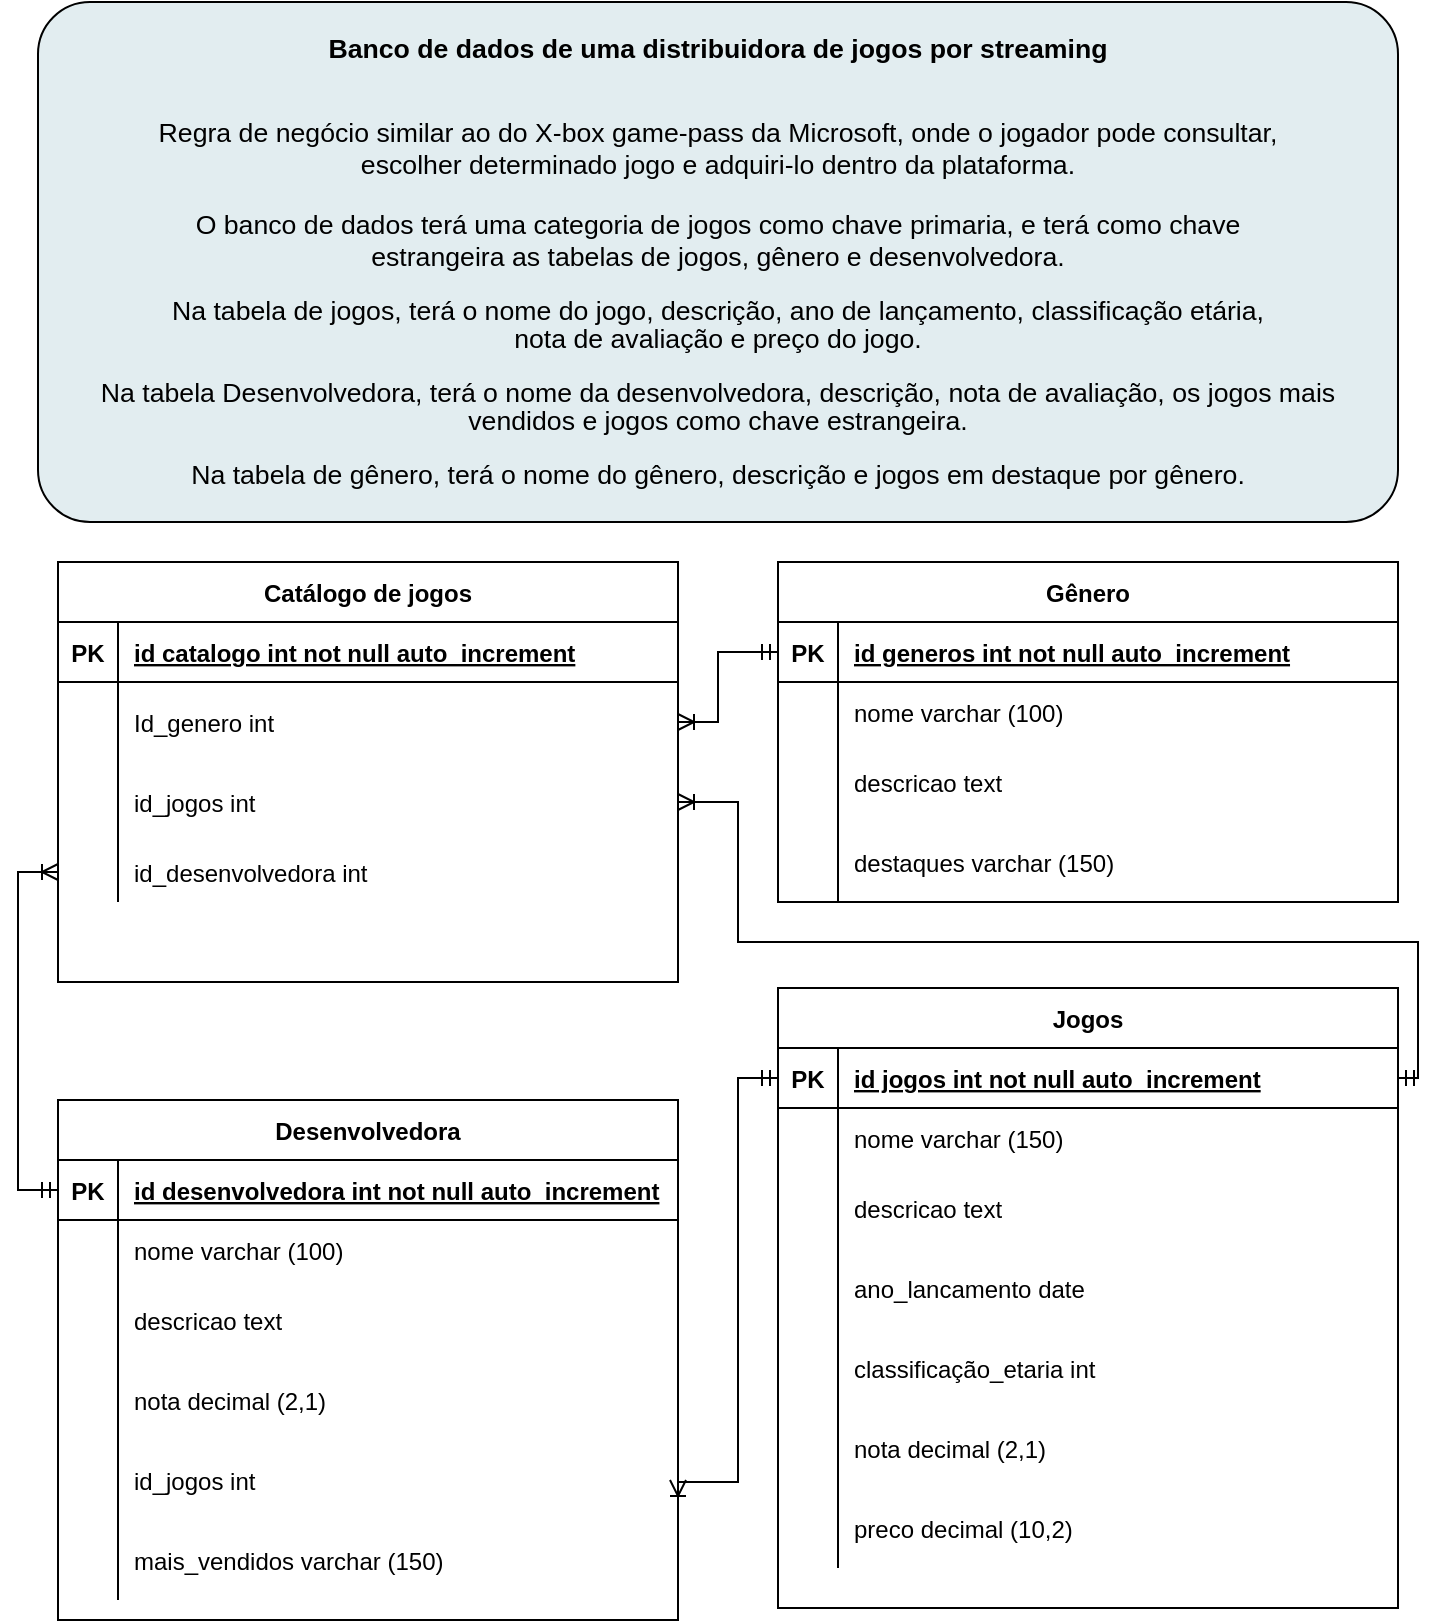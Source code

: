 <mxfile version="20.5.1" type="device"><diagram id="Bnu6wLJjfjW15WHpD5dW" name="Página-1"><mxGraphModel dx="1278" dy="1786" grid="1" gridSize="10" guides="1" tooltips="1" connect="1" arrows="1" fold="1" page="1" pageScale="1" pageWidth="827" pageHeight="1169" math="0" shadow="0"><root><mxCell id="0"/><mxCell id="1" parent="0"/><mxCell id="dO7ic97XobzAoHaATw9W-1" value="Jogos" style="shape=table;startSize=30;container=1;collapsible=1;childLayout=tableLayout;fixedRows=1;rowLines=0;fontStyle=1;align=center;resizeLast=1;" parent="1" vertex="1"><mxGeometry x="460" y="203" width="310" height="310" as="geometry"/></mxCell><mxCell id="dO7ic97XobzAoHaATw9W-2" value="" style="shape=tableRow;horizontal=0;startSize=0;swimlaneHead=0;swimlaneBody=0;fillColor=none;collapsible=0;dropTarget=0;points=[[0,0.5],[1,0.5]];portConstraint=eastwest;top=0;left=0;right=0;bottom=1;" parent="dO7ic97XobzAoHaATw9W-1" vertex="1"><mxGeometry y="30" width="310" height="30" as="geometry"/></mxCell><mxCell id="dO7ic97XobzAoHaATw9W-3" value="PK" style="shape=partialRectangle;connectable=0;fillColor=none;top=0;left=0;bottom=0;right=0;fontStyle=1;overflow=hidden;" parent="dO7ic97XobzAoHaATw9W-2" vertex="1"><mxGeometry width="30" height="30" as="geometry"><mxRectangle width="30" height="30" as="alternateBounds"/></mxGeometry></mxCell><mxCell id="dO7ic97XobzAoHaATw9W-4" value="id jogos int not null auto_increment" style="shape=partialRectangle;connectable=0;fillColor=none;top=0;left=0;bottom=0;right=0;align=left;spacingLeft=6;fontStyle=5;overflow=hidden;" parent="dO7ic97XobzAoHaATw9W-2" vertex="1"><mxGeometry x="30" width="280" height="30" as="geometry"><mxRectangle width="280" height="30" as="alternateBounds"/></mxGeometry></mxCell><mxCell id="dO7ic97XobzAoHaATw9W-5" value="" style="shape=tableRow;horizontal=0;startSize=0;swimlaneHead=0;swimlaneBody=0;fillColor=none;collapsible=0;dropTarget=0;points=[[0,0.5],[1,0.5]];portConstraint=eastwest;top=0;left=0;right=0;bottom=0;" parent="dO7ic97XobzAoHaATw9W-1" vertex="1"><mxGeometry y="60" width="310" height="30" as="geometry"/></mxCell><mxCell id="dO7ic97XobzAoHaATw9W-6" value="" style="shape=partialRectangle;connectable=0;fillColor=none;top=0;left=0;bottom=0;right=0;editable=1;overflow=hidden;" parent="dO7ic97XobzAoHaATw9W-5" vertex="1"><mxGeometry width="30" height="30" as="geometry"><mxRectangle width="30" height="30" as="alternateBounds"/></mxGeometry></mxCell><mxCell id="dO7ic97XobzAoHaATw9W-7" value="nome varchar (150)" style="shape=partialRectangle;connectable=0;fillColor=none;top=0;left=0;bottom=0;right=0;align=left;spacingLeft=6;overflow=hidden;" parent="dO7ic97XobzAoHaATw9W-5" vertex="1"><mxGeometry x="30" width="280" height="30" as="geometry"><mxRectangle width="280" height="30" as="alternateBounds"/></mxGeometry></mxCell><mxCell id="dO7ic97XobzAoHaATw9W-20" value="" style="shape=tableRow;horizontal=0;startSize=0;swimlaneHead=0;swimlaneBody=0;fillColor=none;collapsible=0;dropTarget=0;points=[[0,0.5],[1,0.5]];portConstraint=eastwest;top=0;left=0;right=0;bottom=0;" parent="dO7ic97XobzAoHaATw9W-1" vertex="1"><mxGeometry y="90" width="310" height="40" as="geometry"/></mxCell><mxCell id="dO7ic97XobzAoHaATw9W-21" value="" style="shape=partialRectangle;connectable=0;fillColor=none;top=0;left=0;bottom=0;right=0;editable=1;overflow=hidden;" parent="dO7ic97XobzAoHaATw9W-20" vertex="1"><mxGeometry width="30" height="40" as="geometry"><mxRectangle width="30" height="40" as="alternateBounds"/></mxGeometry></mxCell><mxCell id="dO7ic97XobzAoHaATw9W-22" value="descricao text" style="shape=partialRectangle;connectable=0;fillColor=none;top=0;left=0;bottom=0;right=0;align=left;spacingLeft=6;overflow=hidden;" parent="dO7ic97XobzAoHaATw9W-20" vertex="1"><mxGeometry x="30" width="280" height="40" as="geometry"><mxRectangle width="280" height="40" as="alternateBounds"/></mxGeometry></mxCell><mxCell id="dO7ic97XobzAoHaATw9W-14" value="" style="shape=tableRow;horizontal=0;startSize=0;swimlaneHead=0;swimlaneBody=0;fillColor=none;collapsible=0;dropTarget=0;points=[[0,0.5],[1,0.5]];portConstraint=eastwest;top=0;left=0;right=0;bottom=0;" parent="dO7ic97XobzAoHaATw9W-1" vertex="1"><mxGeometry y="130" width="310" height="40" as="geometry"/></mxCell><mxCell id="dO7ic97XobzAoHaATw9W-15" value="" style="shape=partialRectangle;connectable=0;fillColor=none;top=0;left=0;bottom=0;right=0;editable=1;overflow=hidden;" parent="dO7ic97XobzAoHaATw9W-14" vertex="1"><mxGeometry width="30" height="40" as="geometry"><mxRectangle width="30" height="40" as="alternateBounds"/></mxGeometry></mxCell><mxCell id="dO7ic97XobzAoHaATw9W-16" value="ano_lancamento date" style="shape=partialRectangle;connectable=0;fillColor=none;top=0;left=0;bottom=0;right=0;align=left;spacingLeft=6;overflow=hidden;" parent="dO7ic97XobzAoHaATw9W-14" vertex="1"><mxGeometry x="30" width="280" height="40" as="geometry"><mxRectangle width="280" height="40" as="alternateBounds"/></mxGeometry></mxCell><mxCell id="dO7ic97XobzAoHaATw9W-17" value="" style="shape=tableRow;horizontal=0;startSize=0;swimlaneHead=0;swimlaneBody=0;fillColor=none;collapsible=0;dropTarget=0;points=[[0,0.5],[1,0.5]];portConstraint=eastwest;top=0;left=0;right=0;bottom=0;" parent="dO7ic97XobzAoHaATw9W-1" vertex="1"><mxGeometry y="170" width="310" height="40" as="geometry"/></mxCell><mxCell id="dO7ic97XobzAoHaATw9W-18" value="" style="shape=partialRectangle;connectable=0;fillColor=none;top=0;left=0;bottom=0;right=0;editable=1;overflow=hidden;" parent="dO7ic97XobzAoHaATw9W-17" vertex="1"><mxGeometry width="30" height="40" as="geometry"><mxRectangle width="30" height="40" as="alternateBounds"/></mxGeometry></mxCell><mxCell id="dO7ic97XobzAoHaATw9W-19" value="classificação_etaria int" style="shape=partialRectangle;connectable=0;fillColor=none;top=0;left=0;bottom=0;right=0;align=left;spacingLeft=6;overflow=hidden;" parent="dO7ic97XobzAoHaATw9W-17" vertex="1"><mxGeometry x="30" width="280" height="40" as="geometry"><mxRectangle width="280" height="40" as="alternateBounds"/></mxGeometry></mxCell><mxCell id="dO7ic97XobzAoHaATw9W-23" value="" style="shape=tableRow;horizontal=0;startSize=0;swimlaneHead=0;swimlaneBody=0;fillColor=none;collapsible=0;dropTarget=0;points=[[0,0.5],[1,0.5]];portConstraint=eastwest;top=0;left=0;right=0;bottom=0;" parent="dO7ic97XobzAoHaATw9W-1" vertex="1"><mxGeometry y="210" width="310" height="40" as="geometry"/></mxCell><mxCell id="dO7ic97XobzAoHaATw9W-24" value="" style="shape=partialRectangle;connectable=0;fillColor=none;top=0;left=0;bottom=0;right=0;editable=1;overflow=hidden;" parent="dO7ic97XobzAoHaATw9W-23" vertex="1"><mxGeometry width="30" height="40" as="geometry"><mxRectangle width="30" height="40" as="alternateBounds"/></mxGeometry></mxCell><mxCell id="dO7ic97XobzAoHaATw9W-25" value="nota decimal (2,1)" style="shape=partialRectangle;connectable=0;fillColor=none;top=0;left=0;bottom=0;right=0;align=left;spacingLeft=6;overflow=hidden;" parent="dO7ic97XobzAoHaATw9W-23" vertex="1"><mxGeometry x="30" width="280" height="40" as="geometry"><mxRectangle width="280" height="40" as="alternateBounds"/></mxGeometry></mxCell><mxCell id="dO7ic97XobzAoHaATw9W-57" value="" style="shape=tableRow;horizontal=0;startSize=0;swimlaneHead=0;swimlaneBody=0;fillColor=none;collapsible=0;dropTarget=0;points=[[0,0.5],[1,0.5]];portConstraint=eastwest;top=0;left=0;right=0;bottom=0;" parent="dO7ic97XobzAoHaATw9W-1" vertex="1"><mxGeometry y="250" width="310" height="40" as="geometry"/></mxCell><mxCell id="dO7ic97XobzAoHaATw9W-58" value="" style="shape=partialRectangle;connectable=0;fillColor=none;top=0;left=0;bottom=0;right=0;editable=1;overflow=hidden;" parent="dO7ic97XobzAoHaATw9W-57" vertex="1"><mxGeometry width="30" height="40" as="geometry"><mxRectangle width="30" height="40" as="alternateBounds"/></mxGeometry></mxCell><mxCell id="dO7ic97XobzAoHaATw9W-59" value="preco decimal (10,2)" style="shape=partialRectangle;connectable=0;fillColor=none;top=0;left=0;bottom=0;right=0;align=left;spacingLeft=6;overflow=hidden;" parent="dO7ic97XobzAoHaATw9W-57" vertex="1"><mxGeometry x="30" width="280" height="40" as="geometry"><mxRectangle width="280" height="40" as="alternateBounds"/></mxGeometry></mxCell><mxCell id="dO7ic97XobzAoHaATw9W-26" value="Desenvolvedora" style="shape=table;startSize=30;container=1;collapsible=1;childLayout=tableLayout;fixedRows=1;rowLines=0;fontStyle=1;align=center;resizeLast=1;" parent="1" vertex="1"><mxGeometry x="100" y="259" width="310" height="260" as="geometry"/></mxCell><mxCell id="dO7ic97XobzAoHaATw9W-27" value="" style="shape=tableRow;horizontal=0;startSize=0;swimlaneHead=0;swimlaneBody=0;fillColor=none;collapsible=0;dropTarget=0;points=[[0,0.5],[1,0.5]];portConstraint=eastwest;top=0;left=0;right=0;bottom=1;" parent="dO7ic97XobzAoHaATw9W-26" vertex="1"><mxGeometry y="30" width="310" height="30" as="geometry"/></mxCell><mxCell id="dO7ic97XobzAoHaATw9W-28" value="PK" style="shape=partialRectangle;connectable=0;fillColor=none;top=0;left=0;bottom=0;right=0;fontStyle=1;overflow=hidden;" parent="dO7ic97XobzAoHaATw9W-27" vertex="1"><mxGeometry width="30" height="30" as="geometry"><mxRectangle width="30" height="30" as="alternateBounds"/></mxGeometry></mxCell><mxCell id="dO7ic97XobzAoHaATw9W-29" value="id desenvolvedora int not null auto_increment" style="shape=partialRectangle;connectable=0;fillColor=none;top=0;left=0;bottom=0;right=0;align=left;spacingLeft=6;fontStyle=5;overflow=hidden;" parent="dO7ic97XobzAoHaATw9W-27" vertex="1"><mxGeometry x="30" width="280" height="30" as="geometry"><mxRectangle width="280" height="30" as="alternateBounds"/></mxGeometry></mxCell><mxCell id="dO7ic97XobzAoHaATw9W-30" value="" style="shape=tableRow;horizontal=0;startSize=0;swimlaneHead=0;swimlaneBody=0;fillColor=none;collapsible=0;dropTarget=0;points=[[0,0.5],[1,0.5]];portConstraint=eastwest;top=0;left=0;right=0;bottom=0;" parent="dO7ic97XobzAoHaATw9W-26" vertex="1"><mxGeometry y="60" width="310" height="30" as="geometry"/></mxCell><mxCell id="dO7ic97XobzAoHaATw9W-31" value="" style="shape=partialRectangle;connectable=0;fillColor=none;top=0;left=0;bottom=0;right=0;editable=1;overflow=hidden;" parent="dO7ic97XobzAoHaATw9W-30" vertex="1"><mxGeometry width="30" height="30" as="geometry"><mxRectangle width="30" height="30" as="alternateBounds"/></mxGeometry></mxCell><mxCell id="dO7ic97XobzAoHaATw9W-32" value="nome varchar (100)" style="shape=partialRectangle;connectable=0;fillColor=none;top=0;left=0;bottom=0;right=0;align=left;spacingLeft=6;overflow=hidden;" parent="dO7ic97XobzAoHaATw9W-30" vertex="1"><mxGeometry x="30" width="280" height="30" as="geometry"><mxRectangle width="280" height="30" as="alternateBounds"/></mxGeometry></mxCell><mxCell id="dO7ic97XobzAoHaATw9W-36" value="" style="shape=tableRow;horizontal=0;startSize=0;swimlaneHead=0;swimlaneBody=0;fillColor=none;collapsible=0;dropTarget=0;points=[[0,0.5],[1,0.5]];portConstraint=eastwest;top=0;left=0;right=0;bottom=0;" parent="dO7ic97XobzAoHaATw9W-26" vertex="1"><mxGeometry y="90" width="310" height="40" as="geometry"/></mxCell><mxCell id="dO7ic97XobzAoHaATw9W-37" value="" style="shape=partialRectangle;connectable=0;fillColor=none;top=0;left=0;bottom=0;right=0;editable=1;overflow=hidden;" parent="dO7ic97XobzAoHaATw9W-36" vertex="1"><mxGeometry width="30" height="40" as="geometry"><mxRectangle width="30" height="40" as="alternateBounds"/></mxGeometry></mxCell><mxCell id="dO7ic97XobzAoHaATw9W-38" value="descricao text" style="shape=partialRectangle;connectable=0;fillColor=none;top=0;left=0;bottom=0;right=0;align=left;spacingLeft=6;overflow=hidden;" parent="dO7ic97XobzAoHaATw9W-36" vertex="1"><mxGeometry x="30" width="280" height="40" as="geometry"><mxRectangle width="280" height="40" as="alternateBounds"/></mxGeometry></mxCell><mxCell id="dO7ic97XobzAoHaATw9W-42" value="" style="shape=tableRow;horizontal=0;startSize=0;swimlaneHead=0;swimlaneBody=0;fillColor=none;collapsible=0;dropTarget=0;points=[[0,0.5],[1,0.5]];portConstraint=eastwest;top=0;left=0;right=0;bottom=0;" parent="dO7ic97XobzAoHaATw9W-26" vertex="1"><mxGeometry y="130" width="310" height="40" as="geometry"/></mxCell><mxCell id="dO7ic97XobzAoHaATw9W-43" value="" style="shape=partialRectangle;connectable=0;fillColor=none;top=0;left=0;bottom=0;right=0;editable=1;overflow=hidden;" parent="dO7ic97XobzAoHaATw9W-42" vertex="1"><mxGeometry width="30" height="40" as="geometry"><mxRectangle width="30" height="40" as="alternateBounds"/></mxGeometry></mxCell><mxCell id="dO7ic97XobzAoHaATw9W-44" value="nota decimal (2,1)" style="shape=partialRectangle;connectable=0;fillColor=none;top=0;left=0;bottom=0;right=0;align=left;spacingLeft=6;overflow=hidden;" parent="dO7ic97XobzAoHaATw9W-42" vertex="1"><mxGeometry x="30" width="280" height="40" as="geometry"><mxRectangle width="280" height="40" as="alternateBounds"/></mxGeometry></mxCell><mxCell id="CWT0mndOam_7KFvWtEqS-17" value="" style="shape=tableRow;horizontal=0;startSize=0;swimlaneHead=0;swimlaneBody=0;fillColor=none;collapsible=0;dropTarget=0;points=[[0,0.5],[1,0.5]];portConstraint=eastwest;top=0;left=0;right=0;bottom=0;" parent="dO7ic97XobzAoHaATw9W-26" vertex="1"><mxGeometry y="170" width="310" height="40" as="geometry"/></mxCell><mxCell id="CWT0mndOam_7KFvWtEqS-18" value="" style="shape=partialRectangle;connectable=0;fillColor=none;top=0;left=0;bottom=0;right=0;editable=1;overflow=hidden;" parent="CWT0mndOam_7KFvWtEqS-17" vertex="1"><mxGeometry width="30" height="40" as="geometry"><mxRectangle width="30" height="40" as="alternateBounds"/></mxGeometry></mxCell><mxCell id="CWT0mndOam_7KFvWtEqS-19" value="id_jogos int" style="shape=partialRectangle;connectable=0;fillColor=none;top=0;left=0;bottom=0;right=0;align=left;spacingLeft=6;overflow=hidden;" parent="CWT0mndOam_7KFvWtEqS-17" vertex="1"><mxGeometry x="30" width="280" height="40" as="geometry"><mxRectangle width="280" height="40" as="alternateBounds"/></mxGeometry></mxCell><mxCell id="dO7ic97XobzAoHaATw9W-129" value="" style="shape=tableRow;horizontal=0;startSize=0;swimlaneHead=0;swimlaneBody=0;fillColor=none;collapsible=0;dropTarget=0;points=[[0,0.5],[1,0.5]];portConstraint=eastwest;top=0;left=0;right=0;bottom=0;" parent="dO7ic97XobzAoHaATw9W-26" vertex="1"><mxGeometry y="210" width="310" height="40" as="geometry"/></mxCell><mxCell id="dO7ic97XobzAoHaATw9W-130" value="" style="shape=partialRectangle;connectable=0;fillColor=none;top=0;left=0;bottom=0;right=0;editable=1;overflow=hidden;" parent="dO7ic97XobzAoHaATw9W-129" vertex="1"><mxGeometry width="30" height="40" as="geometry"><mxRectangle width="30" height="40" as="alternateBounds"/></mxGeometry></mxCell><mxCell id="dO7ic97XobzAoHaATw9W-131" value="mais_vendidos varchar (150)" style="shape=partialRectangle;connectable=0;fillColor=none;top=0;left=0;bottom=0;right=0;align=left;spacingLeft=6;overflow=hidden;" parent="dO7ic97XobzAoHaATw9W-129" vertex="1"><mxGeometry x="30" width="280" height="40" as="geometry"><mxRectangle width="280" height="40" as="alternateBounds"/></mxGeometry></mxCell><mxCell id="dO7ic97XobzAoHaATw9W-61" value="Gênero" style="shape=table;startSize=30;container=1;collapsible=1;childLayout=tableLayout;fixedRows=1;rowLines=0;fontStyle=1;align=center;resizeLast=1;" parent="1" vertex="1"><mxGeometry x="460" y="-10" width="310" height="170" as="geometry"/></mxCell><mxCell id="dO7ic97XobzAoHaATw9W-62" value="" style="shape=tableRow;horizontal=0;startSize=0;swimlaneHead=0;swimlaneBody=0;fillColor=none;collapsible=0;dropTarget=0;points=[[0,0.5],[1,0.5]];portConstraint=eastwest;top=0;left=0;right=0;bottom=1;" parent="dO7ic97XobzAoHaATw9W-61" vertex="1"><mxGeometry y="30" width="310" height="30" as="geometry"/></mxCell><mxCell id="dO7ic97XobzAoHaATw9W-63" value="PK" style="shape=partialRectangle;connectable=0;fillColor=none;top=0;left=0;bottom=0;right=0;fontStyle=1;overflow=hidden;" parent="dO7ic97XobzAoHaATw9W-62" vertex="1"><mxGeometry width="30" height="30" as="geometry"><mxRectangle width="30" height="30" as="alternateBounds"/></mxGeometry></mxCell><mxCell id="dO7ic97XobzAoHaATw9W-64" value="id generos int not null auto_increment" style="shape=partialRectangle;connectable=0;fillColor=none;top=0;left=0;bottom=0;right=0;align=left;spacingLeft=6;fontStyle=5;overflow=hidden;" parent="dO7ic97XobzAoHaATw9W-62" vertex="1"><mxGeometry x="30" width="280" height="30" as="geometry"><mxRectangle width="280" height="30" as="alternateBounds"/></mxGeometry></mxCell><mxCell id="dO7ic97XobzAoHaATw9W-65" value="" style="shape=tableRow;horizontal=0;startSize=0;swimlaneHead=0;swimlaneBody=0;fillColor=none;collapsible=0;dropTarget=0;points=[[0,0.5],[1,0.5]];portConstraint=eastwest;top=0;left=0;right=0;bottom=0;" parent="dO7ic97XobzAoHaATw9W-61" vertex="1"><mxGeometry y="60" width="310" height="30" as="geometry"/></mxCell><mxCell id="dO7ic97XobzAoHaATw9W-66" value="" style="shape=partialRectangle;connectable=0;fillColor=none;top=0;left=0;bottom=0;right=0;editable=1;overflow=hidden;" parent="dO7ic97XobzAoHaATw9W-65" vertex="1"><mxGeometry width="30" height="30" as="geometry"><mxRectangle width="30" height="30" as="alternateBounds"/></mxGeometry></mxCell><mxCell id="dO7ic97XobzAoHaATw9W-67" value="nome varchar (100)" style="shape=partialRectangle;connectable=0;fillColor=none;top=0;left=0;bottom=0;right=0;align=left;spacingLeft=6;overflow=hidden;" parent="dO7ic97XobzAoHaATw9W-65" vertex="1"><mxGeometry x="30" width="280" height="30" as="geometry"><mxRectangle width="280" height="30" as="alternateBounds"/></mxGeometry></mxCell><mxCell id="dO7ic97XobzAoHaATw9W-68" value="" style="shape=tableRow;horizontal=0;startSize=0;swimlaneHead=0;swimlaneBody=0;fillColor=none;collapsible=0;dropTarget=0;points=[[0,0.5],[1,0.5]];portConstraint=eastwest;top=0;left=0;right=0;bottom=0;" parent="dO7ic97XobzAoHaATw9W-61" vertex="1"><mxGeometry y="90" width="310" height="40" as="geometry"/></mxCell><mxCell id="dO7ic97XobzAoHaATw9W-69" value="" style="shape=partialRectangle;connectable=0;fillColor=none;top=0;left=0;bottom=0;right=0;editable=1;overflow=hidden;" parent="dO7ic97XobzAoHaATw9W-68" vertex="1"><mxGeometry width="30" height="40" as="geometry"><mxRectangle width="30" height="40" as="alternateBounds"/></mxGeometry></mxCell><mxCell id="dO7ic97XobzAoHaATw9W-70" value="descricao text" style="shape=partialRectangle;connectable=0;fillColor=none;top=0;left=0;bottom=0;right=0;align=left;spacingLeft=6;overflow=hidden;" parent="dO7ic97XobzAoHaATw9W-68" vertex="1"><mxGeometry x="30" width="280" height="40" as="geometry"><mxRectangle width="280" height="40" as="alternateBounds"/></mxGeometry></mxCell><mxCell id="dO7ic97XobzAoHaATw9W-78" value="" style="shape=tableRow;horizontal=0;startSize=0;swimlaneHead=0;swimlaneBody=0;fillColor=none;collapsible=0;dropTarget=0;points=[[0,0.5],[1,0.5]];portConstraint=eastwest;top=0;left=0;right=0;bottom=0;" parent="dO7ic97XobzAoHaATw9W-61" vertex="1"><mxGeometry y="130" width="310" height="40" as="geometry"/></mxCell><mxCell id="dO7ic97XobzAoHaATw9W-79" value="" style="shape=partialRectangle;connectable=0;fillColor=none;top=0;left=0;bottom=0;right=0;editable=1;overflow=hidden;" parent="dO7ic97XobzAoHaATw9W-78" vertex="1"><mxGeometry width="30" height="40" as="geometry"><mxRectangle width="30" height="40" as="alternateBounds"/></mxGeometry></mxCell><mxCell id="dO7ic97XobzAoHaATw9W-80" value="destaques varchar (150)" style="shape=partialRectangle;connectable=0;fillColor=none;top=0;left=0;bottom=0;right=0;align=left;spacingLeft=6;overflow=hidden;" parent="dO7ic97XobzAoHaATw9W-78" vertex="1"><mxGeometry x="30" width="280" height="40" as="geometry"><mxRectangle width="280" height="40" as="alternateBounds"/></mxGeometry></mxCell><mxCell id="dO7ic97XobzAoHaATw9W-81" value="Catálogo de jogos" style="shape=table;startSize=30;container=1;collapsible=1;childLayout=tableLayout;fixedRows=1;rowLines=0;fontStyle=1;align=center;resizeLast=1;" parent="1" vertex="1"><mxGeometry x="100" y="-10" width="310" height="210" as="geometry"/></mxCell><mxCell id="dO7ic97XobzAoHaATw9W-82" value="" style="shape=tableRow;horizontal=0;startSize=0;swimlaneHead=0;swimlaneBody=0;fillColor=none;collapsible=0;dropTarget=0;points=[[0,0.5],[1,0.5]];portConstraint=eastwest;top=0;left=0;right=0;bottom=1;" parent="dO7ic97XobzAoHaATw9W-81" vertex="1"><mxGeometry y="30" width="310" height="30" as="geometry"/></mxCell><mxCell id="dO7ic97XobzAoHaATw9W-83" value="PK" style="shape=partialRectangle;connectable=0;fillColor=none;top=0;left=0;bottom=0;right=0;fontStyle=1;overflow=hidden;" parent="dO7ic97XobzAoHaATw9W-82" vertex="1"><mxGeometry width="30" height="30" as="geometry"><mxRectangle width="30" height="30" as="alternateBounds"/></mxGeometry></mxCell><mxCell id="dO7ic97XobzAoHaATw9W-84" value="id catalogo int not null auto_increment" style="shape=partialRectangle;connectable=0;fillColor=none;top=0;left=0;bottom=0;right=0;align=left;spacingLeft=6;fontStyle=5;overflow=hidden;" parent="dO7ic97XobzAoHaATw9W-82" vertex="1"><mxGeometry x="30" width="280" height="30" as="geometry"><mxRectangle width="280" height="30" as="alternateBounds"/></mxGeometry></mxCell><mxCell id="dO7ic97XobzAoHaATw9W-11" value="" style="shape=tableRow;horizontal=0;startSize=0;swimlaneHead=0;swimlaneBody=0;fillColor=none;collapsible=0;dropTarget=0;points=[[0,0.5],[1,0.5]];portConstraint=eastwest;top=0;left=0;right=0;bottom=0;" parent="dO7ic97XobzAoHaATw9W-81" vertex="1"><mxGeometry y="60" width="310" height="40" as="geometry"/></mxCell><mxCell id="dO7ic97XobzAoHaATw9W-12" value="" style="shape=partialRectangle;connectable=0;fillColor=none;top=0;left=0;bottom=0;right=0;editable=1;overflow=hidden;" parent="dO7ic97XobzAoHaATw9W-11" vertex="1"><mxGeometry width="30" height="40" as="geometry"><mxRectangle width="30" height="40" as="alternateBounds"/></mxGeometry></mxCell><mxCell id="dO7ic97XobzAoHaATw9W-13" value="Id_genero int" style="shape=partialRectangle;connectable=0;fillColor=none;top=0;left=0;bottom=0;right=0;align=left;spacingLeft=6;overflow=hidden;" parent="dO7ic97XobzAoHaATw9W-11" vertex="1"><mxGeometry x="30" width="280" height="40" as="geometry"><mxRectangle width="280" height="40" as="alternateBounds"/></mxGeometry></mxCell><mxCell id="dO7ic97XobzAoHaATw9W-88" value="" style="shape=tableRow;horizontal=0;startSize=0;swimlaneHead=0;swimlaneBody=0;fillColor=none;collapsible=0;dropTarget=0;points=[[0,0.5],[1,0.5]];portConstraint=eastwest;top=0;left=0;right=0;bottom=0;" parent="dO7ic97XobzAoHaATw9W-81" vertex="1"><mxGeometry y="100" width="310" height="40" as="geometry"/></mxCell><mxCell id="dO7ic97XobzAoHaATw9W-89" value="" style="shape=partialRectangle;connectable=0;fillColor=none;top=0;left=0;bottom=0;right=0;editable=1;overflow=hidden;" parent="dO7ic97XobzAoHaATw9W-88" vertex="1"><mxGeometry width="30" height="40" as="geometry"><mxRectangle width="30" height="40" as="alternateBounds"/></mxGeometry></mxCell><mxCell id="dO7ic97XobzAoHaATw9W-90" value="id_jogos int" style="shape=partialRectangle;connectable=0;fillColor=none;top=0;left=0;bottom=0;right=0;align=left;spacingLeft=6;overflow=hidden;" parent="dO7ic97XobzAoHaATw9W-88" vertex="1"><mxGeometry x="30" width="280" height="40" as="geometry"><mxRectangle width="280" height="40" as="alternateBounds"/></mxGeometry></mxCell><mxCell id="dO7ic97XobzAoHaATw9W-8" value="" style="shape=tableRow;horizontal=0;startSize=0;swimlaneHead=0;swimlaneBody=0;fillColor=none;collapsible=0;dropTarget=0;points=[[0,0.5],[1,0.5]];portConstraint=eastwest;top=0;left=0;right=0;bottom=0;" parent="dO7ic97XobzAoHaATw9W-81" vertex="1"><mxGeometry y="140" width="310" height="30" as="geometry"/></mxCell><mxCell id="dO7ic97XobzAoHaATw9W-9" value="" style="shape=partialRectangle;connectable=0;fillColor=none;top=0;left=0;bottom=0;right=0;editable=1;overflow=hidden;" parent="dO7ic97XobzAoHaATw9W-8" vertex="1"><mxGeometry width="30" height="30" as="geometry"><mxRectangle width="30" height="30" as="alternateBounds"/></mxGeometry></mxCell><mxCell id="dO7ic97XobzAoHaATw9W-10" value="id_desenvolvedora int" style="shape=partialRectangle;connectable=0;fillColor=none;top=0;left=0;bottom=0;right=0;align=left;spacingLeft=6;overflow=hidden;" parent="dO7ic97XobzAoHaATw9W-8" vertex="1"><mxGeometry x="30" width="280" height="30" as="geometry"><mxRectangle width="280" height="30" as="alternateBounds"/></mxGeometry></mxCell><mxCell id="CWT0mndOam_7KFvWtEqS-14" value="" style="edgeStyle=orthogonalEdgeStyle;fontSize=12;html=1;endArrow=ERoneToMany;startArrow=ERmandOne;rounded=0;exitX=0;exitY=0.5;exitDx=0;exitDy=0;entryX=1;entryY=0.5;entryDx=0;entryDy=0;" parent="1" source="dO7ic97XobzAoHaATw9W-62" target="dO7ic97XobzAoHaATw9W-11" edge="1"><mxGeometry width="100" height="100" relative="1" as="geometry"><mxPoint x="330" y="250" as="sourcePoint"/><mxPoint x="430" y="150" as="targetPoint"/><Array as="points"><mxPoint x="430" y="35"/><mxPoint x="430" y="70"/></Array></mxGeometry></mxCell><mxCell id="CWT0mndOam_7KFvWtEqS-15" value="" style="edgeStyle=orthogonalEdgeStyle;fontSize=12;html=1;endArrow=ERoneToMany;startArrow=ERmandOne;rounded=0;exitX=0;exitY=0.5;exitDx=0;exitDy=0;entryX=0;entryY=0.5;entryDx=0;entryDy=0;" parent="1" source="dO7ic97XobzAoHaATw9W-27" target="dO7ic97XobzAoHaATw9W-8" edge="1"><mxGeometry width="100" height="100" relative="1" as="geometry"><mxPoint x="330" y="293" as="sourcePoint"/><mxPoint x="10" y="220" as="targetPoint"/><Array as="points"><mxPoint x="80" y="304"/><mxPoint x="80" y="145"/></Array></mxGeometry></mxCell><mxCell id="CWT0mndOam_7KFvWtEqS-16" value="" style="edgeStyle=orthogonalEdgeStyle;fontSize=12;html=1;endArrow=ERoneToMany;startArrow=ERmandOne;rounded=0;exitX=1;exitY=0.5;exitDx=0;exitDy=0;entryX=1;entryY=0.5;entryDx=0;entryDy=0;" parent="1" source="dO7ic97XobzAoHaATw9W-2" target="dO7ic97XobzAoHaATw9W-88" edge="1"><mxGeometry width="100" height="100" relative="1" as="geometry"><mxPoint x="310" y="380" as="sourcePoint"/><mxPoint x="410" y="280" as="targetPoint"/><Array as="points"><mxPoint x="780" y="248"/><mxPoint x="780" y="180"/><mxPoint x="440" y="180"/><mxPoint x="440" y="110"/></Array></mxGeometry></mxCell><mxCell id="CWT0mndOam_7KFvWtEqS-20" value="" style="edgeStyle=orthogonalEdgeStyle;fontSize=12;html=1;endArrow=ERoneToMany;startArrow=ERmandOne;rounded=0;entryX=1;entryY=0.5;entryDx=0;entryDy=0;exitX=0;exitY=0.5;exitDx=0;exitDy=0;" parent="1" source="dO7ic97XobzAoHaATw9W-2" target="CWT0mndOam_7KFvWtEqS-17" edge="1"><mxGeometry width="100" height="100" relative="1" as="geometry"><mxPoint x="440" y="400" as="sourcePoint"/><mxPoint x="420" y="450" as="targetPoint"/><Array as="points"><mxPoint x="440" y="248"/><mxPoint x="440" y="450"/></Array></mxGeometry></mxCell><mxCell id="CWT0mndOam_7KFvWtEqS-42" value="&lt;p class=&quot;MsoNormal&quot;&gt;&lt;b&gt;&lt;span style=&quot;font-size:10.0pt;line-height:107%&quot;&gt;Banco de dados de uma distribuidora de jogos por streaming&lt;/span&gt;&lt;/b&gt;&lt;/p&gt;&lt;br&gt;&lt;span style=&quot;font-size: 10pt; background-color: initial;&quot;&gt;Regra de negócio&amp;nbsp;&lt;/span&gt;&lt;span style=&quot;font-size: 10pt; background-color: initial;&quot;&gt;similar ao do X-box game-pass da Microsoft, onde o jogador pode consultar,&lt;br&gt;&lt;/span&gt;&lt;span style=&quot;font-size: 10pt; background-color: initial;&quot;&gt;escolher determinado jogo e adquiri-lo dentro da plataforma.&lt;/span&gt;&lt;span style=&quot;font-size: 10pt; background-color: initial;&quot;&gt;&lt;br&gt;&lt;/span&gt;&lt;br&gt;&lt;span style=&quot;font-size: 10pt; background-color: initial;&quot;&gt;O banco de&amp;nbsp;&lt;/span&gt;&lt;span style=&quot;font-size: 10pt; background-color: initial;&quot;&gt;dados terá uma categoria de jogos como chave primaria, e terá como chave&lt;br&gt;&lt;/span&gt;&lt;span style=&quot;font-size: 10pt; background-color: initial;&quot;&gt;estrangeira as tabelas de jogos, gênero e desenvolvedora.&lt;/span&gt;&lt;span style=&quot;font-size: 10pt; background-color: initial;&quot;&gt;&lt;br&gt;&lt;/span&gt;&lt;p class=&quot;MsoNormal&quot;&gt;&lt;span style=&quot;font-size:10.0pt;line-height:107%&quot;&gt;Na tabela de jogos, terá o nome do jogo, descrição, ano de lançamento, classificação etária,&lt;br&gt;nota de avaliação e preço do jogo.&lt;/span&gt;&lt;/p&gt;&lt;p class=&quot;MsoNormal&quot;&gt;&lt;span style=&quot;font-size:10.0pt;line-height:107%&quot;&gt;Na tabela Desenvolvedora, terá o nome da desenvolvedora, descrição, nota de avaliação, os jogos mais&lt;br&gt;vendidos e jogos como chave estrangeira.&lt;/span&gt;&lt;/p&gt;&lt;p class=&quot;MsoNormal&quot;&gt;&lt;span style=&quot;font-size:10.0pt;line-height:107%&quot;&gt;Na tabela de gênero, terá o nome do gênero, descrição e jogos em destaque por gênero.&lt;/span&gt;&lt;/p&gt;" style="rounded=1;arcSize=10;whiteSpace=wrap;html=1;align=center;fillColor=#E2EDF0;" parent="1" vertex="1"><mxGeometry x="90" y="-290" width="680" height="260" as="geometry"/></mxCell></root></mxGraphModel></diagram></mxfile>